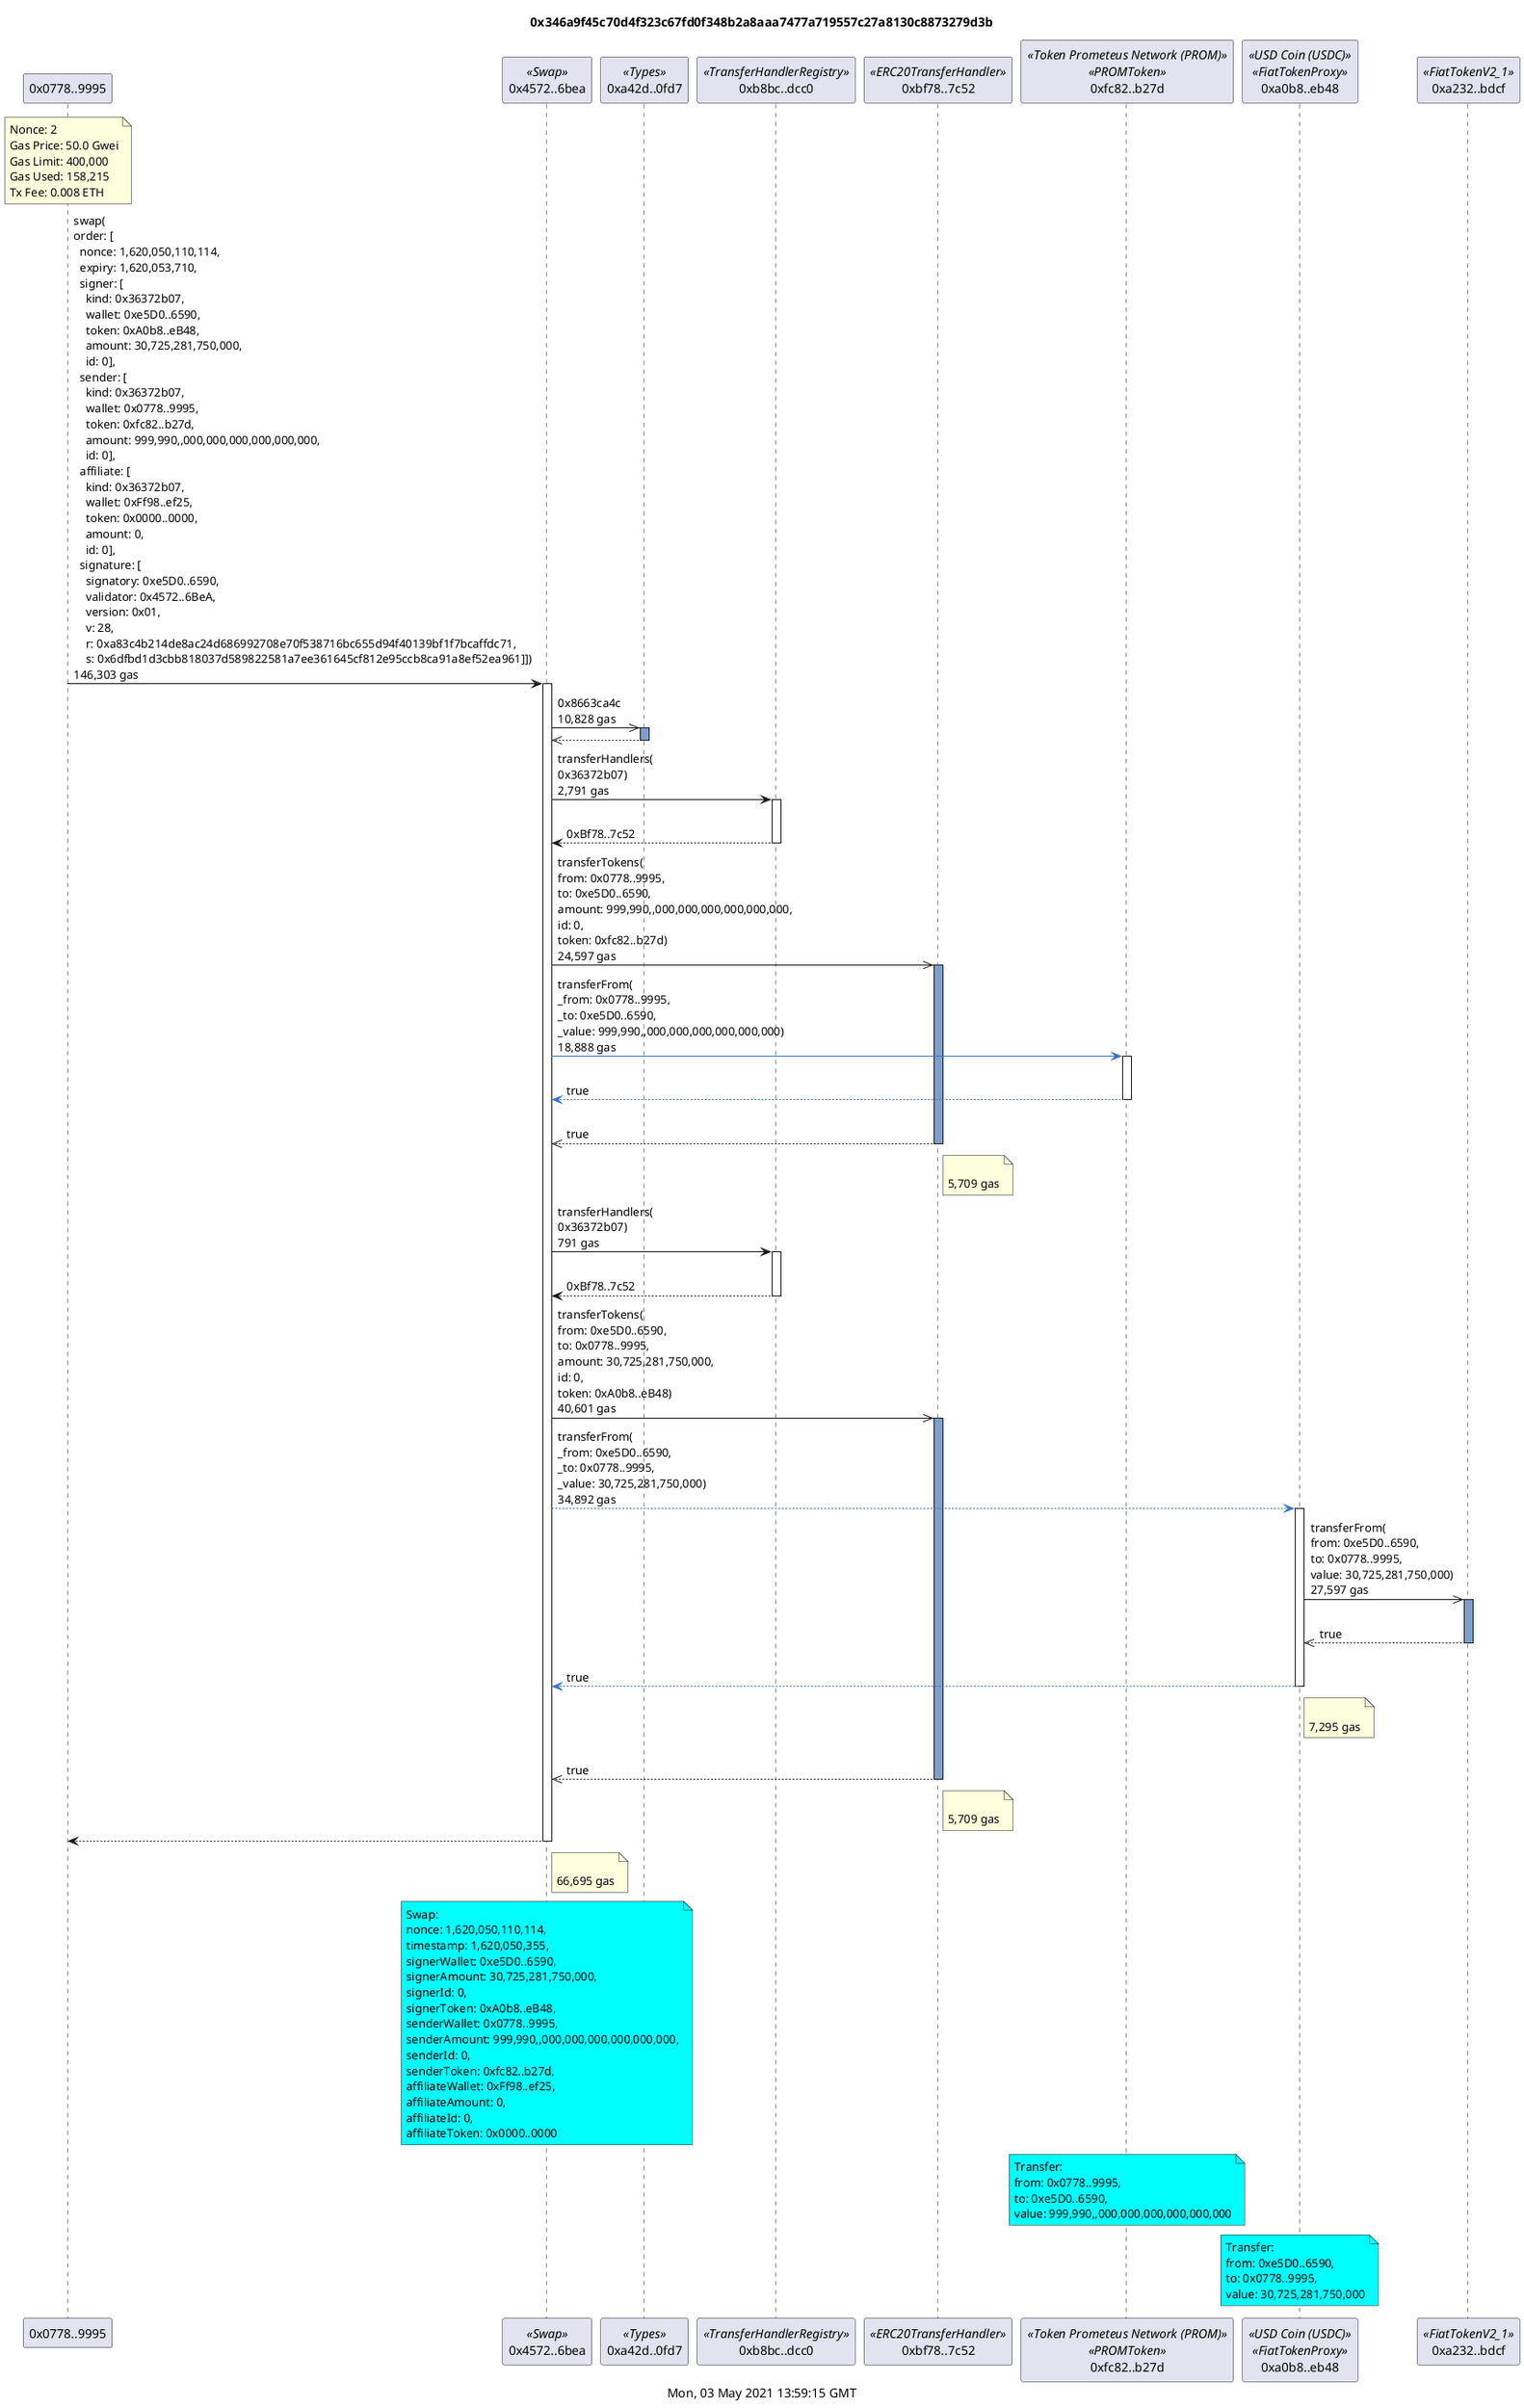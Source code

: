 @startuml
title 0x346a9f45c70d4f323c67fd0f348b2a8aaa7477a719557c27a8130c8873279d3b
caption  Mon, 03 May 2021 13:59:15 GMT
participant "0x0778..9995" as 07789995 
participant "0x4572..6bea" as 45726bea <<Swap>>
participant "0xa42d..0fd7" as a42d0fd7 <<Types>>
participant "0xb8bc..dcc0" as b8bcdcc0 <<TransferHandlerRegistry>>
participant "0xbf78..7c52" as bf787c52 <<ERC20TransferHandler>>
participant "0xfc82..b27d" as fc82b27d <<Token Prometeus Network (PROM)>><<PROMToken>>
participant "0xa0b8..eb48" as a0b8eb48 <<USD Coin (USDC)>><<FiatTokenProxy>>
participant "0xa232..bdcf" as a232bdcf <<FiatTokenV2_1>>

note over 07789995
Nonce: 2
Gas Price: 50.0 Gwei
Gas Limit: 400,000
Gas Used: 158,215
Tx Fee: 0.008 ETH
end note

07789995 -> 45726bea: swap(\norder: [\n  nonce: 1,620,050,110,114,\n  expiry: 1,620,053,710,\n  signer: [\n    kind: 0x36372b07,\n    wallet: 0xe5D0..6590,\n    token: 0xA0b8..eB48,\n    amount: 30,725,281,750,000,\n    id: 0],\n  sender: [\n    kind: 0x36372b07,\n    wallet: 0x0778..9995,\n    token: 0xfc82..b27d,\n    amount: 999,990,,000,000,000,000,000,000,\n    id: 0],\n  affiliate: [\n    kind: 0x36372b07,\n    wallet: 0xFf98..ef25,\n    token: 0x0000..0000,\n    amount: 0,\n    id: 0],\n  signature: [\n    signatory: 0xe5D0..6590,\n    validator: 0x4572..6BeA,\n    version: 0x01,\n    v: 28,\n    r: 0xa83c4b214de8ac24d686992708e70f538716bc655d94f40139bf1f7bcaffdc71,\n    s: 0x6dfbd1d3cbb818037d589822581a7ee361645cf812e95ccb8ca91a8ef52ea961]])\n146,303 gas
activate 45726bea
45726bea ->> a42d0fd7: 0x8663ca4c\n10,828 gas
activate a42d0fd7 #809ECB
return
45726bea -> b8bcdcc0: transferHandlers(\n0x36372b07)\n2,791 gas
activate b8bcdcc0
return\n0xBf78..7c52
45726bea ->> bf787c52: transferTokens(\nfrom: 0x0778..9995,\nto: 0xe5D0..6590,\namount: 999,990,,000,000,000,000,000,000,\nid: 0,\ntoken: 0xfc82..b27d)\n24,597 gas
activate bf787c52 #809ECB
45726bea -[#3471CD]> fc82b27d: transferFrom(\n_from: 0x0778..9995,\n_to: 0xe5D0..6590,\n_value: 999,990,,000,000,000,000,000,000)\n18,888 gas
activate fc82b27d
return\ntrue
return\ntrue
note right of bf787c52: \n5,709 gas
45726bea -> b8bcdcc0: transferHandlers(\n0x36372b07)\n791 gas
activate b8bcdcc0
return\n0xBf78..7c52
45726bea ->> bf787c52: transferTokens(\nfrom: 0xe5D0..6590,\nto: 0x0778..9995,\namount: 30,725,281,750,000,\nid: 0,\ntoken: 0xA0b8..eB48)\n40,601 gas
activate bf787c52 #809ECB
45726bea --[#3471CD]> a0b8eb48: transferFrom(\n_from: 0xe5D0..6590,\n_to: 0x0778..9995,\n_value: 30,725,281,750,000)\n34,892 gas
activate a0b8eb48
a0b8eb48 ->> a232bdcf: transferFrom(\nfrom: 0xe5D0..6590,\nto: 0x0778..9995,\nvalue: 30,725,281,750,000)\n27,597 gas
activate a232bdcf #809ECB
return\ntrue
return\ntrue
note right of a0b8eb48: \n7,295 gas
return\ntrue
note right of bf787c52: \n5,709 gas
return
note right of 45726bea: \n66,695 gas

note over 45726bea #aqua
Swap:
nonce: 1,620,050,110,114,
timestamp: 1,620,050,355,
signerWallet: 0xe5D0..6590,
signerAmount: 30,725,281,750,000,
signerId: 0,
signerToken: 0xA0b8..eB48,
senderWallet: 0x0778..9995,
senderAmount: 999,990,,000,000,000,000,000,000,
senderId: 0,
senderToken: 0xfc82..b27d,
affiliateWallet: 0xFf98..ef25,
affiliateAmount: 0,
affiliateId: 0,
affiliateToken: 0x0000..0000
end note
note over fc82b27d #aqua
Transfer:
from: 0x0778..9995,
to: 0xe5D0..6590,
value: 999,990,,000,000,000,000,000,000
end note
note over a0b8eb48 #aqua
Transfer:
from: 0xe5D0..6590,
to: 0x0778..9995,
value: 30,725,281,750,000
end note
@endumls